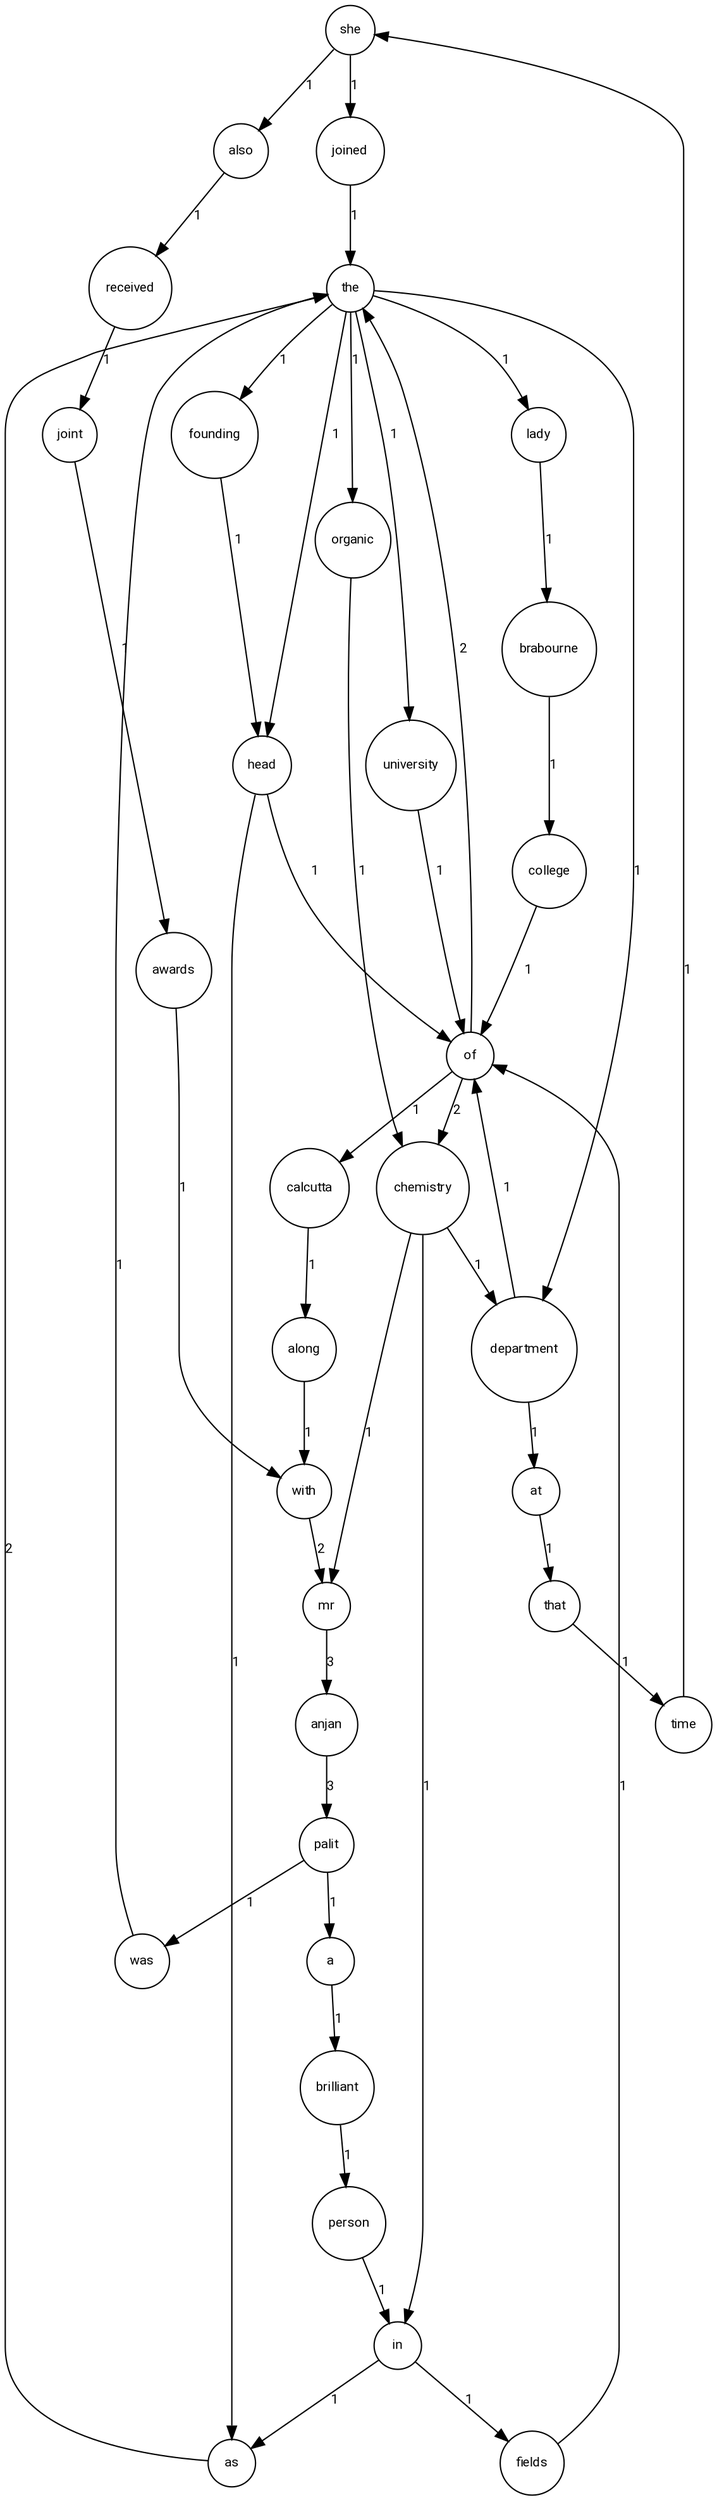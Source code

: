 digraph test {
  size = "70, 70";
  fontname = "Roboto";
  fontsize = 10;
  
  node [shape = circle, fontname = "Roboto", fontsize = 10];
  edge [fontname = "Roboto", fontsize = 10];
  she -> joined [label="1"];
  she -> also [label="1"];
  joined -> the [label="1"];
  the -> lady [label="1"];
  the -> university [label="1"];
  the -> founding [label="1"];
  the -> department [label="1"];
  the -> head [label="1"];
  the -> organic [label="1"];
  lady -> brabourne [label="1"];
  brabourne -> college [label="1"];
  college -> of [label="1"];
  of -> the [label="2"];
  of -> calcutta [label="1"];
  of -> chemistry [label="2"];
  university -> of [label="1"];
  calcutta -> along [label="1"];
  along -> with [label="1"];
  with -> mr [label="2"];
  mr -> anjan [label="3"];
  anjan -> palit [label="3"];
  palit -> a [label="1"];
  palit -> was [label="1"];
  a -> brilliant [label="1"];
  brilliant -> person [label="1"];
  person -> in [label="1"];
  in -> fields [label="1"];
  in -> as [label="1"];
  fields -> of [label="1"];
  chemistry -> in [label="1"];
  chemistry -> mr [label="1"];
  chemistry -> department [label="1"];
  as -> the [label="2"];
  founding -> head [label="1"];
  head -> of [label="1"];
  head -> as [label="1"];
  department -> of [label="1"];
  department -> at [label="1"];
  was -> the [label="1"];
  organic -> chemistry [label="1"];
  at -> that [label="1"];
  that -> time [label="1"];
  time -> she [label="1"];
  also -> received [label="1"];
  received -> joint [label="1"];
  joint -> awards [label="1"];
  awards -> with [label="1"];

}